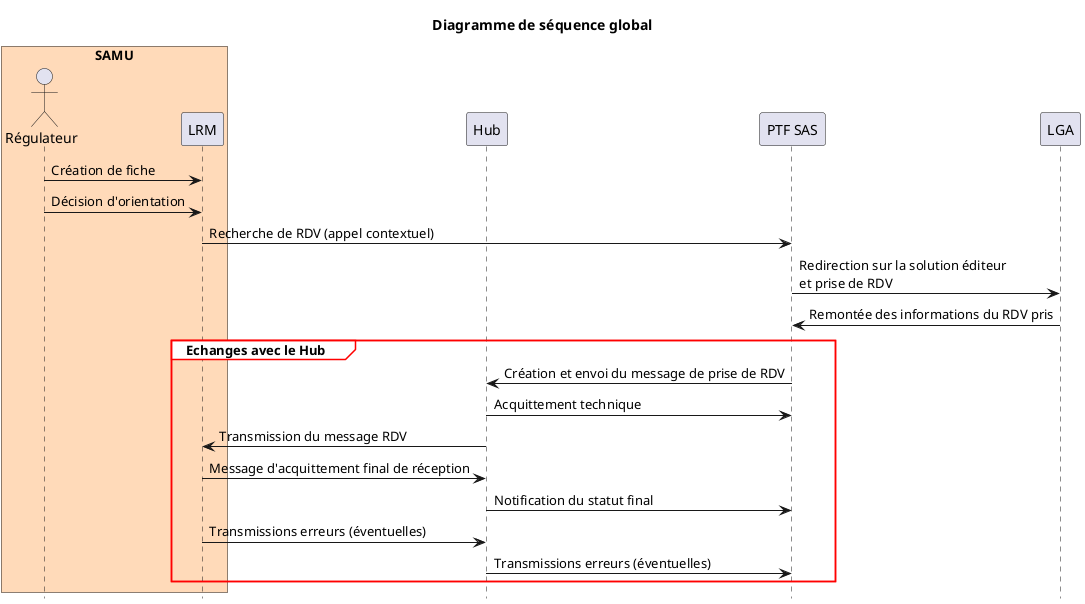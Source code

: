 

@startuml
title Diagramme de séquence global

hide footbox

box "SAMU" #PeachPuff
  actor "Régulateur" as SAMU
  participant LRM
end box

participant Hub
participant "PTF SAS" as PTF
participant LGA

SAMU -> LRM : Création de fiche
SAMU -> LRM : Décision d'orientation
LRM -> PTF : Recherche de RDV (appel contextuel)
PTF -> LGA : Redirection sur la solution éditeur\net prise de RDV
LGA -> PTF : Remontée des informations du RDV pris
skinparam sequence {
    GroupBorderColor red
    GroupBackgroundColor white
}
group Echanges avec le Hub
  PTF -> Hub : Création et envoi du message de prise de RDV
  Hub -> PTF : Acquittement technique
  Hub -> LRM : Transmission du message RDV
  LRM -> Hub : Message d'acquittement final de réception
  Hub -> PTF : Notification du statut final
  LRM -> Hub : Transmissions erreurs (éventuelles)
  Hub -> PTF : Transmissions erreurs (éventuelles)
end group
@enduml


@startuml
title Diagramme de séquence global

hide footbox

box "SAMU" #PeachPuff
  actor "Régulateur" as SAMU
  participant LRM
end box

participant Hub
participant "PTF SAS" as PTF
participant LGA

SAMU -> LRM : Création de fiche
SAMU -> LRM : Décision d'orientation
LRM -> PTF : Recherche de RDV (appel contextuel)
PTF -> LGA : Redirection sur la solution éditeur\net prise de RDV
LGA -> PTF : Remontée des informations du RDV pris

skinparam sequence {
    GroupBorderColor red
    GroupBackgroundColor white
}

' Encadré sans titre visible
group \u00A0
  PTF -> Hub : Création et envoi du message de prise de RDV
  Hub -> PTF : Acquittement technique
  Hub -> LRM : Transmission du message RDV
  LRM -> Hub : Message d'acquittement final de réception
  Hub -> PTF : Notification du statut final
  LRM -> Hub : Transmissions erreurs (éventuelles)
  Hub -> PTF : Transmissions erreurs (éventuelles)
end

@enduml

